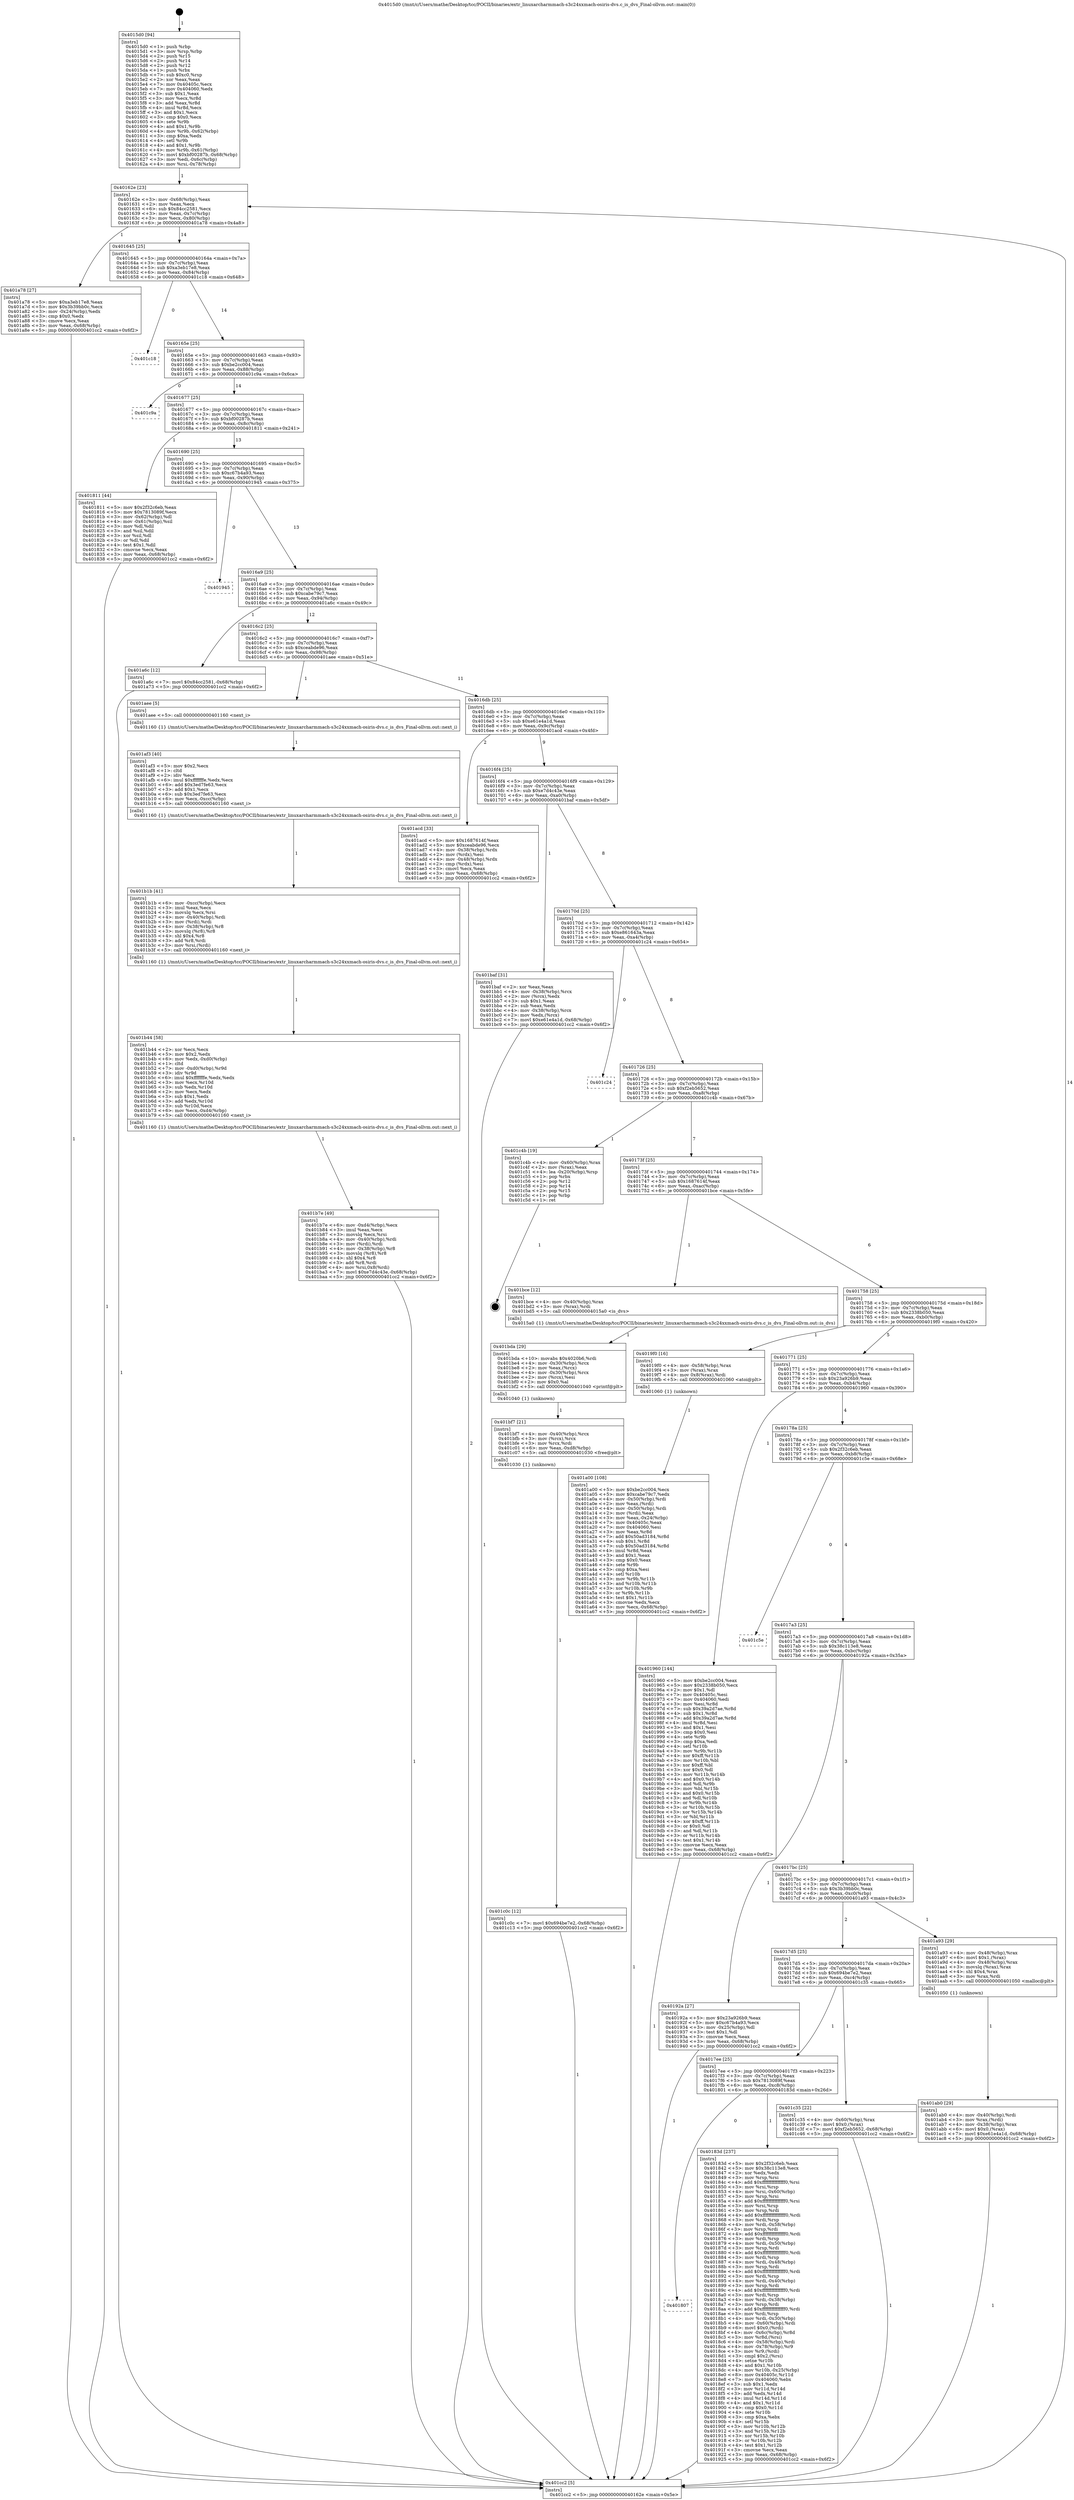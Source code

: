 digraph "0x4015d0" {
  label = "0x4015d0 (/mnt/c/Users/mathe/Desktop/tcc/POCII/binaries/extr_linuxarcharmmach-s3c24xxmach-osiris-dvs.c_is_dvs_Final-ollvm.out::main(0))"
  labelloc = "t"
  node[shape=record]

  Entry [label="",width=0.3,height=0.3,shape=circle,fillcolor=black,style=filled]
  "0x40162e" [label="{
     0x40162e [23]\l
     | [instrs]\l
     &nbsp;&nbsp;0x40162e \<+3\>: mov -0x68(%rbp),%eax\l
     &nbsp;&nbsp;0x401631 \<+2\>: mov %eax,%ecx\l
     &nbsp;&nbsp;0x401633 \<+6\>: sub $0x84cc2581,%ecx\l
     &nbsp;&nbsp;0x401639 \<+3\>: mov %eax,-0x7c(%rbp)\l
     &nbsp;&nbsp;0x40163c \<+3\>: mov %ecx,-0x80(%rbp)\l
     &nbsp;&nbsp;0x40163f \<+6\>: je 0000000000401a78 \<main+0x4a8\>\l
  }"]
  "0x401a78" [label="{
     0x401a78 [27]\l
     | [instrs]\l
     &nbsp;&nbsp;0x401a78 \<+5\>: mov $0xa3eb17e8,%eax\l
     &nbsp;&nbsp;0x401a7d \<+5\>: mov $0x3b39bb0c,%ecx\l
     &nbsp;&nbsp;0x401a82 \<+3\>: mov -0x24(%rbp),%edx\l
     &nbsp;&nbsp;0x401a85 \<+3\>: cmp $0x0,%edx\l
     &nbsp;&nbsp;0x401a88 \<+3\>: cmove %ecx,%eax\l
     &nbsp;&nbsp;0x401a8b \<+3\>: mov %eax,-0x68(%rbp)\l
     &nbsp;&nbsp;0x401a8e \<+5\>: jmp 0000000000401cc2 \<main+0x6f2\>\l
  }"]
  "0x401645" [label="{
     0x401645 [25]\l
     | [instrs]\l
     &nbsp;&nbsp;0x401645 \<+5\>: jmp 000000000040164a \<main+0x7a\>\l
     &nbsp;&nbsp;0x40164a \<+3\>: mov -0x7c(%rbp),%eax\l
     &nbsp;&nbsp;0x40164d \<+5\>: sub $0xa3eb17e8,%eax\l
     &nbsp;&nbsp;0x401652 \<+6\>: mov %eax,-0x84(%rbp)\l
     &nbsp;&nbsp;0x401658 \<+6\>: je 0000000000401c18 \<main+0x648\>\l
  }"]
  Exit [label="",width=0.3,height=0.3,shape=circle,fillcolor=black,style=filled,peripheries=2]
  "0x401c18" [label="{
     0x401c18\l
  }", style=dashed]
  "0x40165e" [label="{
     0x40165e [25]\l
     | [instrs]\l
     &nbsp;&nbsp;0x40165e \<+5\>: jmp 0000000000401663 \<main+0x93\>\l
     &nbsp;&nbsp;0x401663 \<+3\>: mov -0x7c(%rbp),%eax\l
     &nbsp;&nbsp;0x401666 \<+5\>: sub $0xbe2cc004,%eax\l
     &nbsp;&nbsp;0x40166b \<+6\>: mov %eax,-0x88(%rbp)\l
     &nbsp;&nbsp;0x401671 \<+6\>: je 0000000000401c9a \<main+0x6ca\>\l
  }"]
  "0x401c0c" [label="{
     0x401c0c [12]\l
     | [instrs]\l
     &nbsp;&nbsp;0x401c0c \<+7\>: movl $0x694be7e2,-0x68(%rbp)\l
     &nbsp;&nbsp;0x401c13 \<+5\>: jmp 0000000000401cc2 \<main+0x6f2\>\l
  }"]
  "0x401c9a" [label="{
     0x401c9a\l
  }", style=dashed]
  "0x401677" [label="{
     0x401677 [25]\l
     | [instrs]\l
     &nbsp;&nbsp;0x401677 \<+5\>: jmp 000000000040167c \<main+0xac\>\l
     &nbsp;&nbsp;0x40167c \<+3\>: mov -0x7c(%rbp),%eax\l
     &nbsp;&nbsp;0x40167f \<+5\>: sub $0xbf00287b,%eax\l
     &nbsp;&nbsp;0x401684 \<+6\>: mov %eax,-0x8c(%rbp)\l
     &nbsp;&nbsp;0x40168a \<+6\>: je 0000000000401811 \<main+0x241\>\l
  }"]
  "0x401bf7" [label="{
     0x401bf7 [21]\l
     | [instrs]\l
     &nbsp;&nbsp;0x401bf7 \<+4\>: mov -0x40(%rbp),%rcx\l
     &nbsp;&nbsp;0x401bfb \<+3\>: mov (%rcx),%rcx\l
     &nbsp;&nbsp;0x401bfe \<+3\>: mov %rcx,%rdi\l
     &nbsp;&nbsp;0x401c01 \<+6\>: mov %eax,-0xd8(%rbp)\l
     &nbsp;&nbsp;0x401c07 \<+5\>: call 0000000000401030 \<free@plt\>\l
     | [calls]\l
     &nbsp;&nbsp;0x401030 \{1\} (unknown)\l
  }"]
  "0x401811" [label="{
     0x401811 [44]\l
     | [instrs]\l
     &nbsp;&nbsp;0x401811 \<+5\>: mov $0x2f32c6eb,%eax\l
     &nbsp;&nbsp;0x401816 \<+5\>: mov $0x7813089f,%ecx\l
     &nbsp;&nbsp;0x40181b \<+3\>: mov -0x62(%rbp),%dl\l
     &nbsp;&nbsp;0x40181e \<+4\>: mov -0x61(%rbp),%sil\l
     &nbsp;&nbsp;0x401822 \<+3\>: mov %dl,%dil\l
     &nbsp;&nbsp;0x401825 \<+3\>: and %sil,%dil\l
     &nbsp;&nbsp;0x401828 \<+3\>: xor %sil,%dl\l
     &nbsp;&nbsp;0x40182b \<+3\>: or %dl,%dil\l
     &nbsp;&nbsp;0x40182e \<+4\>: test $0x1,%dil\l
     &nbsp;&nbsp;0x401832 \<+3\>: cmovne %ecx,%eax\l
     &nbsp;&nbsp;0x401835 \<+3\>: mov %eax,-0x68(%rbp)\l
     &nbsp;&nbsp;0x401838 \<+5\>: jmp 0000000000401cc2 \<main+0x6f2\>\l
  }"]
  "0x401690" [label="{
     0x401690 [25]\l
     | [instrs]\l
     &nbsp;&nbsp;0x401690 \<+5\>: jmp 0000000000401695 \<main+0xc5\>\l
     &nbsp;&nbsp;0x401695 \<+3\>: mov -0x7c(%rbp),%eax\l
     &nbsp;&nbsp;0x401698 \<+5\>: sub $0xc67b4a93,%eax\l
     &nbsp;&nbsp;0x40169d \<+6\>: mov %eax,-0x90(%rbp)\l
     &nbsp;&nbsp;0x4016a3 \<+6\>: je 0000000000401945 \<main+0x375\>\l
  }"]
  "0x401cc2" [label="{
     0x401cc2 [5]\l
     | [instrs]\l
     &nbsp;&nbsp;0x401cc2 \<+5\>: jmp 000000000040162e \<main+0x5e\>\l
  }"]
  "0x4015d0" [label="{
     0x4015d0 [94]\l
     | [instrs]\l
     &nbsp;&nbsp;0x4015d0 \<+1\>: push %rbp\l
     &nbsp;&nbsp;0x4015d1 \<+3\>: mov %rsp,%rbp\l
     &nbsp;&nbsp;0x4015d4 \<+2\>: push %r15\l
     &nbsp;&nbsp;0x4015d6 \<+2\>: push %r14\l
     &nbsp;&nbsp;0x4015d8 \<+2\>: push %r12\l
     &nbsp;&nbsp;0x4015da \<+1\>: push %rbx\l
     &nbsp;&nbsp;0x4015db \<+7\>: sub $0xc0,%rsp\l
     &nbsp;&nbsp;0x4015e2 \<+2\>: xor %eax,%eax\l
     &nbsp;&nbsp;0x4015e4 \<+7\>: mov 0x40405c,%ecx\l
     &nbsp;&nbsp;0x4015eb \<+7\>: mov 0x404060,%edx\l
     &nbsp;&nbsp;0x4015f2 \<+3\>: sub $0x1,%eax\l
     &nbsp;&nbsp;0x4015f5 \<+3\>: mov %ecx,%r8d\l
     &nbsp;&nbsp;0x4015f8 \<+3\>: add %eax,%r8d\l
     &nbsp;&nbsp;0x4015fb \<+4\>: imul %r8d,%ecx\l
     &nbsp;&nbsp;0x4015ff \<+3\>: and $0x1,%ecx\l
     &nbsp;&nbsp;0x401602 \<+3\>: cmp $0x0,%ecx\l
     &nbsp;&nbsp;0x401605 \<+4\>: sete %r9b\l
     &nbsp;&nbsp;0x401609 \<+4\>: and $0x1,%r9b\l
     &nbsp;&nbsp;0x40160d \<+4\>: mov %r9b,-0x62(%rbp)\l
     &nbsp;&nbsp;0x401611 \<+3\>: cmp $0xa,%edx\l
     &nbsp;&nbsp;0x401614 \<+4\>: setl %r9b\l
     &nbsp;&nbsp;0x401618 \<+4\>: and $0x1,%r9b\l
     &nbsp;&nbsp;0x40161c \<+4\>: mov %r9b,-0x61(%rbp)\l
     &nbsp;&nbsp;0x401620 \<+7\>: movl $0xbf00287b,-0x68(%rbp)\l
     &nbsp;&nbsp;0x401627 \<+3\>: mov %edi,-0x6c(%rbp)\l
     &nbsp;&nbsp;0x40162a \<+4\>: mov %rsi,-0x78(%rbp)\l
  }"]
  "0x401bda" [label="{
     0x401bda [29]\l
     | [instrs]\l
     &nbsp;&nbsp;0x401bda \<+10\>: movabs $0x4020b6,%rdi\l
     &nbsp;&nbsp;0x401be4 \<+4\>: mov -0x30(%rbp),%rcx\l
     &nbsp;&nbsp;0x401be8 \<+2\>: mov %eax,(%rcx)\l
     &nbsp;&nbsp;0x401bea \<+4\>: mov -0x30(%rbp),%rcx\l
     &nbsp;&nbsp;0x401bee \<+2\>: mov (%rcx),%esi\l
     &nbsp;&nbsp;0x401bf0 \<+2\>: mov $0x0,%al\l
     &nbsp;&nbsp;0x401bf2 \<+5\>: call 0000000000401040 \<printf@plt\>\l
     | [calls]\l
     &nbsp;&nbsp;0x401040 \{1\} (unknown)\l
  }"]
  "0x401945" [label="{
     0x401945\l
  }", style=dashed]
  "0x4016a9" [label="{
     0x4016a9 [25]\l
     | [instrs]\l
     &nbsp;&nbsp;0x4016a9 \<+5\>: jmp 00000000004016ae \<main+0xde\>\l
     &nbsp;&nbsp;0x4016ae \<+3\>: mov -0x7c(%rbp),%eax\l
     &nbsp;&nbsp;0x4016b1 \<+5\>: sub $0xcabe79c7,%eax\l
     &nbsp;&nbsp;0x4016b6 \<+6\>: mov %eax,-0x94(%rbp)\l
     &nbsp;&nbsp;0x4016bc \<+6\>: je 0000000000401a6c \<main+0x49c\>\l
  }"]
  "0x401b7e" [label="{
     0x401b7e [49]\l
     | [instrs]\l
     &nbsp;&nbsp;0x401b7e \<+6\>: mov -0xd4(%rbp),%ecx\l
     &nbsp;&nbsp;0x401b84 \<+3\>: imul %eax,%ecx\l
     &nbsp;&nbsp;0x401b87 \<+3\>: movslq %ecx,%rsi\l
     &nbsp;&nbsp;0x401b8a \<+4\>: mov -0x40(%rbp),%rdi\l
     &nbsp;&nbsp;0x401b8e \<+3\>: mov (%rdi),%rdi\l
     &nbsp;&nbsp;0x401b91 \<+4\>: mov -0x38(%rbp),%r8\l
     &nbsp;&nbsp;0x401b95 \<+3\>: movslq (%r8),%r8\l
     &nbsp;&nbsp;0x401b98 \<+4\>: shl $0x4,%r8\l
     &nbsp;&nbsp;0x401b9c \<+3\>: add %r8,%rdi\l
     &nbsp;&nbsp;0x401b9f \<+4\>: mov %rsi,0x8(%rdi)\l
     &nbsp;&nbsp;0x401ba3 \<+7\>: movl $0xe7d4c43e,-0x68(%rbp)\l
     &nbsp;&nbsp;0x401baa \<+5\>: jmp 0000000000401cc2 \<main+0x6f2\>\l
  }"]
  "0x401a6c" [label="{
     0x401a6c [12]\l
     | [instrs]\l
     &nbsp;&nbsp;0x401a6c \<+7\>: movl $0x84cc2581,-0x68(%rbp)\l
     &nbsp;&nbsp;0x401a73 \<+5\>: jmp 0000000000401cc2 \<main+0x6f2\>\l
  }"]
  "0x4016c2" [label="{
     0x4016c2 [25]\l
     | [instrs]\l
     &nbsp;&nbsp;0x4016c2 \<+5\>: jmp 00000000004016c7 \<main+0xf7\>\l
     &nbsp;&nbsp;0x4016c7 \<+3\>: mov -0x7c(%rbp),%eax\l
     &nbsp;&nbsp;0x4016ca \<+5\>: sub $0xceabde96,%eax\l
     &nbsp;&nbsp;0x4016cf \<+6\>: mov %eax,-0x98(%rbp)\l
     &nbsp;&nbsp;0x4016d5 \<+6\>: je 0000000000401aee \<main+0x51e\>\l
  }"]
  "0x401b44" [label="{
     0x401b44 [58]\l
     | [instrs]\l
     &nbsp;&nbsp;0x401b44 \<+2\>: xor %ecx,%ecx\l
     &nbsp;&nbsp;0x401b46 \<+5\>: mov $0x2,%edx\l
     &nbsp;&nbsp;0x401b4b \<+6\>: mov %edx,-0xd0(%rbp)\l
     &nbsp;&nbsp;0x401b51 \<+1\>: cltd\l
     &nbsp;&nbsp;0x401b52 \<+7\>: mov -0xd0(%rbp),%r9d\l
     &nbsp;&nbsp;0x401b59 \<+3\>: idiv %r9d\l
     &nbsp;&nbsp;0x401b5c \<+6\>: imul $0xfffffffe,%edx,%edx\l
     &nbsp;&nbsp;0x401b62 \<+3\>: mov %ecx,%r10d\l
     &nbsp;&nbsp;0x401b65 \<+3\>: sub %edx,%r10d\l
     &nbsp;&nbsp;0x401b68 \<+2\>: mov %ecx,%edx\l
     &nbsp;&nbsp;0x401b6a \<+3\>: sub $0x1,%edx\l
     &nbsp;&nbsp;0x401b6d \<+3\>: add %edx,%r10d\l
     &nbsp;&nbsp;0x401b70 \<+3\>: sub %r10d,%ecx\l
     &nbsp;&nbsp;0x401b73 \<+6\>: mov %ecx,-0xd4(%rbp)\l
     &nbsp;&nbsp;0x401b79 \<+5\>: call 0000000000401160 \<next_i\>\l
     | [calls]\l
     &nbsp;&nbsp;0x401160 \{1\} (/mnt/c/Users/mathe/Desktop/tcc/POCII/binaries/extr_linuxarcharmmach-s3c24xxmach-osiris-dvs.c_is_dvs_Final-ollvm.out::next_i)\l
  }"]
  "0x401aee" [label="{
     0x401aee [5]\l
     | [instrs]\l
     &nbsp;&nbsp;0x401aee \<+5\>: call 0000000000401160 \<next_i\>\l
     | [calls]\l
     &nbsp;&nbsp;0x401160 \{1\} (/mnt/c/Users/mathe/Desktop/tcc/POCII/binaries/extr_linuxarcharmmach-s3c24xxmach-osiris-dvs.c_is_dvs_Final-ollvm.out::next_i)\l
  }"]
  "0x4016db" [label="{
     0x4016db [25]\l
     | [instrs]\l
     &nbsp;&nbsp;0x4016db \<+5\>: jmp 00000000004016e0 \<main+0x110\>\l
     &nbsp;&nbsp;0x4016e0 \<+3\>: mov -0x7c(%rbp),%eax\l
     &nbsp;&nbsp;0x4016e3 \<+5\>: sub $0xe61e4a1d,%eax\l
     &nbsp;&nbsp;0x4016e8 \<+6\>: mov %eax,-0x9c(%rbp)\l
     &nbsp;&nbsp;0x4016ee \<+6\>: je 0000000000401acd \<main+0x4fd\>\l
  }"]
  "0x401b1b" [label="{
     0x401b1b [41]\l
     | [instrs]\l
     &nbsp;&nbsp;0x401b1b \<+6\>: mov -0xcc(%rbp),%ecx\l
     &nbsp;&nbsp;0x401b21 \<+3\>: imul %eax,%ecx\l
     &nbsp;&nbsp;0x401b24 \<+3\>: movslq %ecx,%rsi\l
     &nbsp;&nbsp;0x401b27 \<+4\>: mov -0x40(%rbp),%rdi\l
     &nbsp;&nbsp;0x401b2b \<+3\>: mov (%rdi),%rdi\l
     &nbsp;&nbsp;0x401b2e \<+4\>: mov -0x38(%rbp),%r8\l
     &nbsp;&nbsp;0x401b32 \<+3\>: movslq (%r8),%r8\l
     &nbsp;&nbsp;0x401b35 \<+4\>: shl $0x4,%r8\l
     &nbsp;&nbsp;0x401b39 \<+3\>: add %r8,%rdi\l
     &nbsp;&nbsp;0x401b3c \<+3\>: mov %rsi,(%rdi)\l
     &nbsp;&nbsp;0x401b3f \<+5\>: call 0000000000401160 \<next_i\>\l
     | [calls]\l
     &nbsp;&nbsp;0x401160 \{1\} (/mnt/c/Users/mathe/Desktop/tcc/POCII/binaries/extr_linuxarcharmmach-s3c24xxmach-osiris-dvs.c_is_dvs_Final-ollvm.out::next_i)\l
  }"]
  "0x401acd" [label="{
     0x401acd [33]\l
     | [instrs]\l
     &nbsp;&nbsp;0x401acd \<+5\>: mov $0x1687614f,%eax\l
     &nbsp;&nbsp;0x401ad2 \<+5\>: mov $0xceabde96,%ecx\l
     &nbsp;&nbsp;0x401ad7 \<+4\>: mov -0x38(%rbp),%rdx\l
     &nbsp;&nbsp;0x401adb \<+2\>: mov (%rdx),%esi\l
     &nbsp;&nbsp;0x401add \<+4\>: mov -0x48(%rbp),%rdx\l
     &nbsp;&nbsp;0x401ae1 \<+2\>: cmp (%rdx),%esi\l
     &nbsp;&nbsp;0x401ae3 \<+3\>: cmovl %ecx,%eax\l
     &nbsp;&nbsp;0x401ae6 \<+3\>: mov %eax,-0x68(%rbp)\l
     &nbsp;&nbsp;0x401ae9 \<+5\>: jmp 0000000000401cc2 \<main+0x6f2\>\l
  }"]
  "0x4016f4" [label="{
     0x4016f4 [25]\l
     | [instrs]\l
     &nbsp;&nbsp;0x4016f4 \<+5\>: jmp 00000000004016f9 \<main+0x129\>\l
     &nbsp;&nbsp;0x4016f9 \<+3\>: mov -0x7c(%rbp),%eax\l
     &nbsp;&nbsp;0x4016fc \<+5\>: sub $0xe7d4c43e,%eax\l
     &nbsp;&nbsp;0x401701 \<+6\>: mov %eax,-0xa0(%rbp)\l
     &nbsp;&nbsp;0x401707 \<+6\>: je 0000000000401baf \<main+0x5df\>\l
  }"]
  "0x401af3" [label="{
     0x401af3 [40]\l
     | [instrs]\l
     &nbsp;&nbsp;0x401af3 \<+5\>: mov $0x2,%ecx\l
     &nbsp;&nbsp;0x401af8 \<+1\>: cltd\l
     &nbsp;&nbsp;0x401af9 \<+2\>: idiv %ecx\l
     &nbsp;&nbsp;0x401afb \<+6\>: imul $0xfffffffe,%edx,%ecx\l
     &nbsp;&nbsp;0x401b01 \<+6\>: add $0x3ed7fe63,%ecx\l
     &nbsp;&nbsp;0x401b07 \<+3\>: add $0x1,%ecx\l
     &nbsp;&nbsp;0x401b0a \<+6\>: sub $0x3ed7fe63,%ecx\l
     &nbsp;&nbsp;0x401b10 \<+6\>: mov %ecx,-0xcc(%rbp)\l
     &nbsp;&nbsp;0x401b16 \<+5\>: call 0000000000401160 \<next_i\>\l
     | [calls]\l
     &nbsp;&nbsp;0x401160 \{1\} (/mnt/c/Users/mathe/Desktop/tcc/POCII/binaries/extr_linuxarcharmmach-s3c24xxmach-osiris-dvs.c_is_dvs_Final-ollvm.out::next_i)\l
  }"]
  "0x401baf" [label="{
     0x401baf [31]\l
     | [instrs]\l
     &nbsp;&nbsp;0x401baf \<+2\>: xor %eax,%eax\l
     &nbsp;&nbsp;0x401bb1 \<+4\>: mov -0x38(%rbp),%rcx\l
     &nbsp;&nbsp;0x401bb5 \<+2\>: mov (%rcx),%edx\l
     &nbsp;&nbsp;0x401bb7 \<+3\>: sub $0x1,%eax\l
     &nbsp;&nbsp;0x401bba \<+2\>: sub %eax,%edx\l
     &nbsp;&nbsp;0x401bbc \<+4\>: mov -0x38(%rbp),%rcx\l
     &nbsp;&nbsp;0x401bc0 \<+2\>: mov %edx,(%rcx)\l
     &nbsp;&nbsp;0x401bc2 \<+7\>: movl $0xe61e4a1d,-0x68(%rbp)\l
     &nbsp;&nbsp;0x401bc9 \<+5\>: jmp 0000000000401cc2 \<main+0x6f2\>\l
  }"]
  "0x40170d" [label="{
     0x40170d [25]\l
     | [instrs]\l
     &nbsp;&nbsp;0x40170d \<+5\>: jmp 0000000000401712 \<main+0x142\>\l
     &nbsp;&nbsp;0x401712 \<+3\>: mov -0x7c(%rbp),%eax\l
     &nbsp;&nbsp;0x401715 \<+5\>: sub $0xe861643a,%eax\l
     &nbsp;&nbsp;0x40171a \<+6\>: mov %eax,-0xa4(%rbp)\l
     &nbsp;&nbsp;0x401720 \<+6\>: je 0000000000401c24 \<main+0x654\>\l
  }"]
  "0x401ab0" [label="{
     0x401ab0 [29]\l
     | [instrs]\l
     &nbsp;&nbsp;0x401ab0 \<+4\>: mov -0x40(%rbp),%rdi\l
     &nbsp;&nbsp;0x401ab4 \<+3\>: mov %rax,(%rdi)\l
     &nbsp;&nbsp;0x401ab7 \<+4\>: mov -0x38(%rbp),%rax\l
     &nbsp;&nbsp;0x401abb \<+6\>: movl $0x0,(%rax)\l
     &nbsp;&nbsp;0x401ac1 \<+7\>: movl $0xe61e4a1d,-0x68(%rbp)\l
     &nbsp;&nbsp;0x401ac8 \<+5\>: jmp 0000000000401cc2 \<main+0x6f2\>\l
  }"]
  "0x401c24" [label="{
     0x401c24\l
  }", style=dashed]
  "0x401726" [label="{
     0x401726 [25]\l
     | [instrs]\l
     &nbsp;&nbsp;0x401726 \<+5\>: jmp 000000000040172b \<main+0x15b\>\l
     &nbsp;&nbsp;0x40172b \<+3\>: mov -0x7c(%rbp),%eax\l
     &nbsp;&nbsp;0x40172e \<+5\>: sub $0xf2eb5652,%eax\l
     &nbsp;&nbsp;0x401733 \<+6\>: mov %eax,-0xa8(%rbp)\l
     &nbsp;&nbsp;0x401739 \<+6\>: je 0000000000401c4b \<main+0x67b\>\l
  }"]
  "0x401a00" [label="{
     0x401a00 [108]\l
     | [instrs]\l
     &nbsp;&nbsp;0x401a00 \<+5\>: mov $0xbe2cc004,%ecx\l
     &nbsp;&nbsp;0x401a05 \<+5\>: mov $0xcabe79c7,%edx\l
     &nbsp;&nbsp;0x401a0a \<+4\>: mov -0x50(%rbp),%rdi\l
     &nbsp;&nbsp;0x401a0e \<+2\>: mov %eax,(%rdi)\l
     &nbsp;&nbsp;0x401a10 \<+4\>: mov -0x50(%rbp),%rdi\l
     &nbsp;&nbsp;0x401a14 \<+2\>: mov (%rdi),%eax\l
     &nbsp;&nbsp;0x401a16 \<+3\>: mov %eax,-0x24(%rbp)\l
     &nbsp;&nbsp;0x401a19 \<+7\>: mov 0x40405c,%eax\l
     &nbsp;&nbsp;0x401a20 \<+7\>: mov 0x404060,%esi\l
     &nbsp;&nbsp;0x401a27 \<+3\>: mov %eax,%r8d\l
     &nbsp;&nbsp;0x401a2a \<+7\>: add $0x50ad3184,%r8d\l
     &nbsp;&nbsp;0x401a31 \<+4\>: sub $0x1,%r8d\l
     &nbsp;&nbsp;0x401a35 \<+7\>: sub $0x50ad3184,%r8d\l
     &nbsp;&nbsp;0x401a3c \<+4\>: imul %r8d,%eax\l
     &nbsp;&nbsp;0x401a40 \<+3\>: and $0x1,%eax\l
     &nbsp;&nbsp;0x401a43 \<+3\>: cmp $0x0,%eax\l
     &nbsp;&nbsp;0x401a46 \<+4\>: sete %r9b\l
     &nbsp;&nbsp;0x401a4a \<+3\>: cmp $0xa,%esi\l
     &nbsp;&nbsp;0x401a4d \<+4\>: setl %r10b\l
     &nbsp;&nbsp;0x401a51 \<+3\>: mov %r9b,%r11b\l
     &nbsp;&nbsp;0x401a54 \<+3\>: and %r10b,%r11b\l
     &nbsp;&nbsp;0x401a57 \<+3\>: xor %r10b,%r9b\l
     &nbsp;&nbsp;0x401a5a \<+3\>: or %r9b,%r11b\l
     &nbsp;&nbsp;0x401a5d \<+4\>: test $0x1,%r11b\l
     &nbsp;&nbsp;0x401a61 \<+3\>: cmovne %edx,%ecx\l
     &nbsp;&nbsp;0x401a64 \<+3\>: mov %ecx,-0x68(%rbp)\l
     &nbsp;&nbsp;0x401a67 \<+5\>: jmp 0000000000401cc2 \<main+0x6f2\>\l
  }"]
  "0x401c4b" [label="{
     0x401c4b [19]\l
     | [instrs]\l
     &nbsp;&nbsp;0x401c4b \<+4\>: mov -0x60(%rbp),%rax\l
     &nbsp;&nbsp;0x401c4f \<+2\>: mov (%rax),%eax\l
     &nbsp;&nbsp;0x401c51 \<+4\>: lea -0x20(%rbp),%rsp\l
     &nbsp;&nbsp;0x401c55 \<+1\>: pop %rbx\l
     &nbsp;&nbsp;0x401c56 \<+2\>: pop %r12\l
     &nbsp;&nbsp;0x401c58 \<+2\>: pop %r14\l
     &nbsp;&nbsp;0x401c5a \<+2\>: pop %r15\l
     &nbsp;&nbsp;0x401c5c \<+1\>: pop %rbp\l
     &nbsp;&nbsp;0x401c5d \<+1\>: ret\l
  }"]
  "0x40173f" [label="{
     0x40173f [25]\l
     | [instrs]\l
     &nbsp;&nbsp;0x40173f \<+5\>: jmp 0000000000401744 \<main+0x174\>\l
     &nbsp;&nbsp;0x401744 \<+3\>: mov -0x7c(%rbp),%eax\l
     &nbsp;&nbsp;0x401747 \<+5\>: sub $0x1687614f,%eax\l
     &nbsp;&nbsp;0x40174c \<+6\>: mov %eax,-0xac(%rbp)\l
     &nbsp;&nbsp;0x401752 \<+6\>: je 0000000000401bce \<main+0x5fe\>\l
  }"]
  "0x401807" [label="{
     0x401807\l
  }", style=dashed]
  "0x401bce" [label="{
     0x401bce [12]\l
     | [instrs]\l
     &nbsp;&nbsp;0x401bce \<+4\>: mov -0x40(%rbp),%rax\l
     &nbsp;&nbsp;0x401bd2 \<+3\>: mov (%rax),%rdi\l
     &nbsp;&nbsp;0x401bd5 \<+5\>: call 00000000004015a0 \<is_dvs\>\l
     | [calls]\l
     &nbsp;&nbsp;0x4015a0 \{1\} (/mnt/c/Users/mathe/Desktop/tcc/POCII/binaries/extr_linuxarcharmmach-s3c24xxmach-osiris-dvs.c_is_dvs_Final-ollvm.out::is_dvs)\l
  }"]
  "0x401758" [label="{
     0x401758 [25]\l
     | [instrs]\l
     &nbsp;&nbsp;0x401758 \<+5\>: jmp 000000000040175d \<main+0x18d\>\l
     &nbsp;&nbsp;0x40175d \<+3\>: mov -0x7c(%rbp),%eax\l
     &nbsp;&nbsp;0x401760 \<+5\>: sub $0x2338b050,%eax\l
     &nbsp;&nbsp;0x401765 \<+6\>: mov %eax,-0xb0(%rbp)\l
     &nbsp;&nbsp;0x40176b \<+6\>: je 00000000004019f0 \<main+0x420\>\l
  }"]
  "0x40183d" [label="{
     0x40183d [237]\l
     | [instrs]\l
     &nbsp;&nbsp;0x40183d \<+5\>: mov $0x2f32c6eb,%eax\l
     &nbsp;&nbsp;0x401842 \<+5\>: mov $0x38c113e8,%ecx\l
     &nbsp;&nbsp;0x401847 \<+2\>: xor %edx,%edx\l
     &nbsp;&nbsp;0x401849 \<+3\>: mov %rsp,%rsi\l
     &nbsp;&nbsp;0x40184c \<+4\>: add $0xfffffffffffffff0,%rsi\l
     &nbsp;&nbsp;0x401850 \<+3\>: mov %rsi,%rsp\l
     &nbsp;&nbsp;0x401853 \<+4\>: mov %rsi,-0x60(%rbp)\l
     &nbsp;&nbsp;0x401857 \<+3\>: mov %rsp,%rsi\l
     &nbsp;&nbsp;0x40185a \<+4\>: add $0xfffffffffffffff0,%rsi\l
     &nbsp;&nbsp;0x40185e \<+3\>: mov %rsi,%rsp\l
     &nbsp;&nbsp;0x401861 \<+3\>: mov %rsp,%rdi\l
     &nbsp;&nbsp;0x401864 \<+4\>: add $0xfffffffffffffff0,%rdi\l
     &nbsp;&nbsp;0x401868 \<+3\>: mov %rdi,%rsp\l
     &nbsp;&nbsp;0x40186b \<+4\>: mov %rdi,-0x58(%rbp)\l
     &nbsp;&nbsp;0x40186f \<+3\>: mov %rsp,%rdi\l
     &nbsp;&nbsp;0x401872 \<+4\>: add $0xfffffffffffffff0,%rdi\l
     &nbsp;&nbsp;0x401876 \<+3\>: mov %rdi,%rsp\l
     &nbsp;&nbsp;0x401879 \<+4\>: mov %rdi,-0x50(%rbp)\l
     &nbsp;&nbsp;0x40187d \<+3\>: mov %rsp,%rdi\l
     &nbsp;&nbsp;0x401880 \<+4\>: add $0xfffffffffffffff0,%rdi\l
     &nbsp;&nbsp;0x401884 \<+3\>: mov %rdi,%rsp\l
     &nbsp;&nbsp;0x401887 \<+4\>: mov %rdi,-0x48(%rbp)\l
     &nbsp;&nbsp;0x40188b \<+3\>: mov %rsp,%rdi\l
     &nbsp;&nbsp;0x40188e \<+4\>: add $0xfffffffffffffff0,%rdi\l
     &nbsp;&nbsp;0x401892 \<+3\>: mov %rdi,%rsp\l
     &nbsp;&nbsp;0x401895 \<+4\>: mov %rdi,-0x40(%rbp)\l
     &nbsp;&nbsp;0x401899 \<+3\>: mov %rsp,%rdi\l
     &nbsp;&nbsp;0x40189c \<+4\>: add $0xfffffffffffffff0,%rdi\l
     &nbsp;&nbsp;0x4018a0 \<+3\>: mov %rdi,%rsp\l
     &nbsp;&nbsp;0x4018a3 \<+4\>: mov %rdi,-0x38(%rbp)\l
     &nbsp;&nbsp;0x4018a7 \<+3\>: mov %rsp,%rdi\l
     &nbsp;&nbsp;0x4018aa \<+4\>: add $0xfffffffffffffff0,%rdi\l
     &nbsp;&nbsp;0x4018ae \<+3\>: mov %rdi,%rsp\l
     &nbsp;&nbsp;0x4018b1 \<+4\>: mov %rdi,-0x30(%rbp)\l
     &nbsp;&nbsp;0x4018b5 \<+4\>: mov -0x60(%rbp),%rdi\l
     &nbsp;&nbsp;0x4018b9 \<+6\>: movl $0x0,(%rdi)\l
     &nbsp;&nbsp;0x4018bf \<+4\>: mov -0x6c(%rbp),%r8d\l
     &nbsp;&nbsp;0x4018c3 \<+3\>: mov %r8d,(%rsi)\l
     &nbsp;&nbsp;0x4018c6 \<+4\>: mov -0x58(%rbp),%rdi\l
     &nbsp;&nbsp;0x4018ca \<+4\>: mov -0x78(%rbp),%r9\l
     &nbsp;&nbsp;0x4018ce \<+3\>: mov %r9,(%rdi)\l
     &nbsp;&nbsp;0x4018d1 \<+3\>: cmpl $0x2,(%rsi)\l
     &nbsp;&nbsp;0x4018d4 \<+4\>: setne %r10b\l
     &nbsp;&nbsp;0x4018d8 \<+4\>: and $0x1,%r10b\l
     &nbsp;&nbsp;0x4018dc \<+4\>: mov %r10b,-0x25(%rbp)\l
     &nbsp;&nbsp;0x4018e0 \<+8\>: mov 0x40405c,%r11d\l
     &nbsp;&nbsp;0x4018e8 \<+7\>: mov 0x404060,%ebx\l
     &nbsp;&nbsp;0x4018ef \<+3\>: sub $0x1,%edx\l
     &nbsp;&nbsp;0x4018f2 \<+3\>: mov %r11d,%r14d\l
     &nbsp;&nbsp;0x4018f5 \<+3\>: add %edx,%r14d\l
     &nbsp;&nbsp;0x4018f8 \<+4\>: imul %r14d,%r11d\l
     &nbsp;&nbsp;0x4018fc \<+4\>: and $0x1,%r11d\l
     &nbsp;&nbsp;0x401900 \<+4\>: cmp $0x0,%r11d\l
     &nbsp;&nbsp;0x401904 \<+4\>: sete %r10b\l
     &nbsp;&nbsp;0x401908 \<+3\>: cmp $0xa,%ebx\l
     &nbsp;&nbsp;0x40190b \<+4\>: setl %r15b\l
     &nbsp;&nbsp;0x40190f \<+3\>: mov %r10b,%r12b\l
     &nbsp;&nbsp;0x401912 \<+3\>: and %r15b,%r12b\l
     &nbsp;&nbsp;0x401915 \<+3\>: xor %r15b,%r10b\l
     &nbsp;&nbsp;0x401918 \<+3\>: or %r10b,%r12b\l
     &nbsp;&nbsp;0x40191b \<+4\>: test $0x1,%r12b\l
     &nbsp;&nbsp;0x40191f \<+3\>: cmovne %ecx,%eax\l
     &nbsp;&nbsp;0x401922 \<+3\>: mov %eax,-0x68(%rbp)\l
     &nbsp;&nbsp;0x401925 \<+5\>: jmp 0000000000401cc2 \<main+0x6f2\>\l
  }"]
  "0x4019f0" [label="{
     0x4019f0 [16]\l
     | [instrs]\l
     &nbsp;&nbsp;0x4019f0 \<+4\>: mov -0x58(%rbp),%rax\l
     &nbsp;&nbsp;0x4019f4 \<+3\>: mov (%rax),%rax\l
     &nbsp;&nbsp;0x4019f7 \<+4\>: mov 0x8(%rax),%rdi\l
     &nbsp;&nbsp;0x4019fb \<+5\>: call 0000000000401060 \<atoi@plt\>\l
     | [calls]\l
     &nbsp;&nbsp;0x401060 \{1\} (unknown)\l
  }"]
  "0x401771" [label="{
     0x401771 [25]\l
     | [instrs]\l
     &nbsp;&nbsp;0x401771 \<+5\>: jmp 0000000000401776 \<main+0x1a6\>\l
     &nbsp;&nbsp;0x401776 \<+3\>: mov -0x7c(%rbp),%eax\l
     &nbsp;&nbsp;0x401779 \<+5\>: sub $0x23a926b9,%eax\l
     &nbsp;&nbsp;0x40177e \<+6\>: mov %eax,-0xb4(%rbp)\l
     &nbsp;&nbsp;0x401784 \<+6\>: je 0000000000401960 \<main+0x390\>\l
  }"]
  "0x4017ee" [label="{
     0x4017ee [25]\l
     | [instrs]\l
     &nbsp;&nbsp;0x4017ee \<+5\>: jmp 00000000004017f3 \<main+0x223\>\l
     &nbsp;&nbsp;0x4017f3 \<+3\>: mov -0x7c(%rbp),%eax\l
     &nbsp;&nbsp;0x4017f6 \<+5\>: sub $0x7813089f,%eax\l
     &nbsp;&nbsp;0x4017fb \<+6\>: mov %eax,-0xc8(%rbp)\l
     &nbsp;&nbsp;0x401801 \<+6\>: je 000000000040183d \<main+0x26d\>\l
  }"]
  "0x401960" [label="{
     0x401960 [144]\l
     | [instrs]\l
     &nbsp;&nbsp;0x401960 \<+5\>: mov $0xbe2cc004,%eax\l
     &nbsp;&nbsp;0x401965 \<+5\>: mov $0x2338b050,%ecx\l
     &nbsp;&nbsp;0x40196a \<+2\>: mov $0x1,%dl\l
     &nbsp;&nbsp;0x40196c \<+7\>: mov 0x40405c,%esi\l
     &nbsp;&nbsp;0x401973 \<+7\>: mov 0x404060,%edi\l
     &nbsp;&nbsp;0x40197a \<+3\>: mov %esi,%r8d\l
     &nbsp;&nbsp;0x40197d \<+7\>: sub $0x39a2d7ae,%r8d\l
     &nbsp;&nbsp;0x401984 \<+4\>: sub $0x1,%r8d\l
     &nbsp;&nbsp;0x401988 \<+7\>: add $0x39a2d7ae,%r8d\l
     &nbsp;&nbsp;0x40198f \<+4\>: imul %r8d,%esi\l
     &nbsp;&nbsp;0x401993 \<+3\>: and $0x1,%esi\l
     &nbsp;&nbsp;0x401996 \<+3\>: cmp $0x0,%esi\l
     &nbsp;&nbsp;0x401999 \<+4\>: sete %r9b\l
     &nbsp;&nbsp;0x40199d \<+3\>: cmp $0xa,%edi\l
     &nbsp;&nbsp;0x4019a0 \<+4\>: setl %r10b\l
     &nbsp;&nbsp;0x4019a4 \<+3\>: mov %r9b,%r11b\l
     &nbsp;&nbsp;0x4019a7 \<+4\>: xor $0xff,%r11b\l
     &nbsp;&nbsp;0x4019ab \<+3\>: mov %r10b,%bl\l
     &nbsp;&nbsp;0x4019ae \<+3\>: xor $0xff,%bl\l
     &nbsp;&nbsp;0x4019b1 \<+3\>: xor $0x0,%dl\l
     &nbsp;&nbsp;0x4019b4 \<+3\>: mov %r11b,%r14b\l
     &nbsp;&nbsp;0x4019b7 \<+4\>: and $0x0,%r14b\l
     &nbsp;&nbsp;0x4019bb \<+3\>: and %dl,%r9b\l
     &nbsp;&nbsp;0x4019be \<+3\>: mov %bl,%r15b\l
     &nbsp;&nbsp;0x4019c1 \<+4\>: and $0x0,%r15b\l
     &nbsp;&nbsp;0x4019c5 \<+3\>: and %dl,%r10b\l
     &nbsp;&nbsp;0x4019c8 \<+3\>: or %r9b,%r14b\l
     &nbsp;&nbsp;0x4019cb \<+3\>: or %r10b,%r15b\l
     &nbsp;&nbsp;0x4019ce \<+3\>: xor %r15b,%r14b\l
     &nbsp;&nbsp;0x4019d1 \<+3\>: or %bl,%r11b\l
     &nbsp;&nbsp;0x4019d4 \<+4\>: xor $0xff,%r11b\l
     &nbsp;&nbsp;0x4019d8 \<+3\>: or $0x0,%dl\l
     &nbsp;&nbsp;0x4019db \<+3\>: and %dl,%r11b\l
     &nbsp;&nbsp;0x4019de \<+3\>: or %r11b,%r14b\l
     &nbsp;&nbsp;0x4019e1 \<+4\>: test $0x1,%r14b\l
     &nbsp;&nbsp;0x4019e5 \<+3\>: cmovne %ecx,%eax\l
     &nbsp;&nbsp;0x4019e8 \<+3\>: mov %eax,-0x68(%rbp)\l
     &nbsp;&nbsp;0x4019eb \<+5\>: jmp 0000000000401cc2 \<main+0x6f2\>\l
  }"]
  "0x40178a" [label="{
     0x40178a [25]\l
     | [instrs]\l
     &nbsp;&nbsp;0x40178a \<+5\>: jmp 000000000040178f \<main+0x1bf\>\l
     &nbsp;&nbsp;0x40178f \<+3\>: mov -0x7c(%rbp),%eax\l
     &nbsp;&nbsp;0x401792 \<+5\>: sub $0x2f32c6eb,%eax\l
     &nbsp;&nbsp;0x401797 \<+6\>: mov %eax,-0xb8(%rbp)\l
     &nbsp;&nbsp;0x40179d \<+6\>: je 0000000000401c5e \<main+0x68e\>\l
  }"]
  "0x401c35" [label="{
     0x401c35 [22]\l
     | [instrs]\l
     &nbsp;&nbsp;0x401c35 \<+4\>: mov -0x60(%rbp),%rax\l
     &nbsp;&nbsp;0x401c39 \<+6\>: movl $0x0,(%rax)\l
     &nbsp;&nbsp;0x401c3f \<+7\>: movl $0xf2eb5652,-0x68(%rbp)\l
     &nbsp;&nbsp;0x401c46 \<+5\>: jmp 0000000000401cc2 \<main+0x6f2\>\l
  }"]
  "0x401c5e" [label="{
     0x401c5e\l
  }", style=dashed]
  "0x4017a3" [label="{
     0x4017a3 [25]\l
     | [instrs]\l
     &nbsp;&nbsp;0x4017a3 \<+5\>: jmp 00000000004017a8 \<main+0x1d8\>\l
     &nbsp;&nbsp;0x4017a8 \<+3\>: mov -0x7c(%rbp),%eax\l
     &nbsp;&nbsp;0x4017ab \<+5\>: sub $0x38c113e8,%eax\l
     &nbsp;&nbsp;0x4017b0 \<+6\>: mov %eax,-0xbc(%rbp)\l
     &nbsp;&nbsp;0x4017b6 \<+6\>: je 000000000040192a \<main+0x35a\>\l
  }"]
  "0x4017d5" [label="{
     0x4017d5 [25]\l
     | [instrs]\l
     &nbsp;&nbsp;0x4017d5 \<+5\>: jmp 00000000004017da \<main+0x20a\>\l
     &nbsp;&nbsp;0x4017da \<+3\>: mov -0x7c(%rbp),%eax\l
     &nbsp;&nbsp;0x4017dd \<+5\>: sub $0x694be7e2,%eax\l
     &nbsp;&nbsp;0x4017e2 \<+6\>: mov %eax,-0xc4(%rbp)\l
     &nbsp;&nbsp;0x4017e8 \<+6\>: je 0000000000401c35 \<main+0x665\>\l
  }"]
  "0x40192a" [label="{
     0x40192a [27]\l
     | [instrs]\l
     &nbsp;&nbsp;0x40192a \<+5\>: mov $0x23a926b9,%eax\l
     &nbsp;&nbsp;0x40192f \<+5\>: mov $0xc67b4a93,%ecx\l
     &nbsp;&nbsp;0x401934 \<+3\>: mov -0x25(%rbp),%dl\l
     &nbsp;&nbsp;0x401937 \<+3\>: test $0x1,%dl\l
     &nbsp;&nbsp;0x40193a \<+3\>: cmovne %ecx,%eax\l
     &nbsp;&nbsp;0x40193d \<+3\>: mov %eax,-0x68(%rbp)\l
     &nbsp;&nbsp;0x401940 \<+5\>: jmp 0000000000401cc2 \<main+0x6f2\>\l
  }"]
  "0x4017bc" [label="{
     0x4017bc [25]\l
     | [instrs]\l
     &nbsp;&nbsp;0x4017bc \<+5\>: jmp 00000000004017c1 \<main+0x1f1\>\l
     &nbsp;&nbsp;0x4017c1 \<+3\>: mov -0x7c(%rbp),%eax\l
     &nbsp;&nbsp;0x4017c4 \<+5\>: sub $0x3b39bb0c,%eax\l
     &nbsp;&nbsp;0x4017c9 \<+6\>: mov %eax,-0xc0(%rbp)\l
     &nbsp;&nbsp;0x4017cf \<+6\>: je 0000000000401a93 \<main+0x4c3\>\l
  }"]
  "0x401a93" [label="{
     0x401a93 [29]\l
     | [instrs]\l
     &nbsp;&nbsp;0x401a93 \<+4\>: mov -0x48(%rbp),%rax\l
     &nbsp;&nbsp;0x401a97 \<+6\>: movl $0x1,(%rax)\l
     &nbsp;&nbsp;0x401a9d \<+4\>: mov -0x48(%rbp),%rax\l
     &nbsp;&nbsp;0x401aa1 \<+3\>: movslq (%rax),%rax\l
     &nbsp;&nbsp;0x401aa4 \<+4\>: shl $0x4,%rax\l
     &nbsp;&nbsp;0x401aa8 \<+3\>: mov %rax,%rdi\l
     &nbsp;&nbsp;0x401aab \<+5\>: call 0000000000401050 \<malloc@plt\>\l
     | [calls]\l
     &nbsp;&nbsp;0x401050 \{1\} (unknown)\l
  }"]
  Entry -> "0x4015d0" [label=" 1"]
  "0x40162e" -> "0x401a78" [label=" 1"]
  "0x40162e" -> "0x401645" [label=" 14"]
  "0x401c4b" -> Exit [label=" 1"]
  "0x401645" -> "0x401c18" [label=" 0"]
  "0x401645" -> "0x40165e" [label=" 14"]
  "0x401c35" -> "0x401cc2" [label=" 1"]
  "0x40165e" -> "0x401c9a" [label=" 0"]
  "0x40165e" -> "0x401677" [label=" 14"]
  "0x401c0c" -> "0x401cc2" [label=" 1"]
  "0x401677" -> "0x401811" [label=" 1"]
  "0x401677" -> "0x401690" [label=" 13"]
  "0x401811" -> "0x401cc2" [label=" 1"]
  "0x4015d0" -> "0x40162e" [label=" 1"]
  "0x401cc2" -> "0x40162e" [label=" 14"]
  "0x401bf7" -> "0x401c0c" [label=" 1"]
  "0x401690" -> "0x401945" [label=" 0"]
  "0x401690" -> "0x4016a9" [label=" 13"]
  "0x401bda" -> "0x401bf7" [label=" 1"]
  "0x4016a9" -> "0x401a6c" [label=" 1"]
  "0x4016a9" -> "0x4016c2" [label=" 12"]
  "0x401bce" -> "0x401bda" [label=" 1"]
  "0x4016c2" -> "0x401aee" [label=" 1"]
  "0x4016c2" -> "0x4016db" [label=" 11"]
  "0x401baf" -> "0x401cc2" [label=" 1"]
  "0x4016db" -> "0x401acd" [label=" 2"]
  "0x4016db" -> "0x4016f4" [label=" 9"]
  "0x401b7e" -> "0x401cc2" [label=" 1"]
  "0x4016f4" -> "0x401baf" [label=" 1"]
  "0x4016f4" -> "0x40170d" [label=" 8"]
  "0x401b44" -> "0x401b7e" [label=" 1"]
  "0x40170d" -> "0x401c24" [label=" 0"]
  "0x40170d" -> "0x401726" [label=" 8"]
  "0x401b1b" -> "0x401b44" [label=" 1"]
  "0x401726" -> "0x401c4b" [label=" 1"]
  "0x401726" -> "0x40173f" [label=" 7"]
  "0x401af3" -> "0x401b1b" [label=" 1"]
  "0x40173f" -> "0x401bce" [label=" 1"]
  "0x40173f" -> "0x401758" [label=" 6"]
  "0x401acd" -> "0x401cc2" [label=" 2"]
  "0x401758" -> "0x4019f0" [label=" 1"]
  "0x401758" -> "0x401771" [label=" 5"]
  "0x401ab0" -> "0x401cc2" [label=" 1"]
  "0x401771" -> "0x401960" [label=" 1"]
  "0x401771" -> "0x40178a" [label=" 4"]
  "0x401a78" -> "0x401cc2" [label=" 1"]
  "0x40178a" -> "0x401c5e" [label=" 0"]
  "0x40178a" -> "0x4017a3" [label=" 4"]
  "0x401a6c" -> "0x401cc2" [label=" 1"]
  "0x4017a3" -> "0x40192a" [label=" 1"]
  "0x4017a3" -> "0x4017bc" [label=" 3"]
  "0x4019f0" -> "0x401a00" [label=" 1"]
  "0x4017bc" -> "0x401a93" [label=" 1"]
  "0x4017bc" -> "0x4017d5" [label=" 2"]
  "0x401a00" -> "0x401cc2" [label=" 1"]
  "0x4017d5" -> "0x401c35" [label=" 1"]
  "0x4017d5" -> "0x4017ee" [label=" 1"]
  "0x401a93" -> "0x401ab0" [label=" 1"]
  "0x4017ee" -> "0x40183d" [label=" 1"]
  "0x4017ee" -> "0x401807" [label=" 0"]
  "0x401aee" -> "0x401af3" [label=" 1"]
  "0x40183d" -> "0x401cc2" [label=" 1"]
  "0x40192a" -> "0x401cc2" [label=" 1"]
  "0x401960" -> "0x401cc2" [label=" 1"]
}
